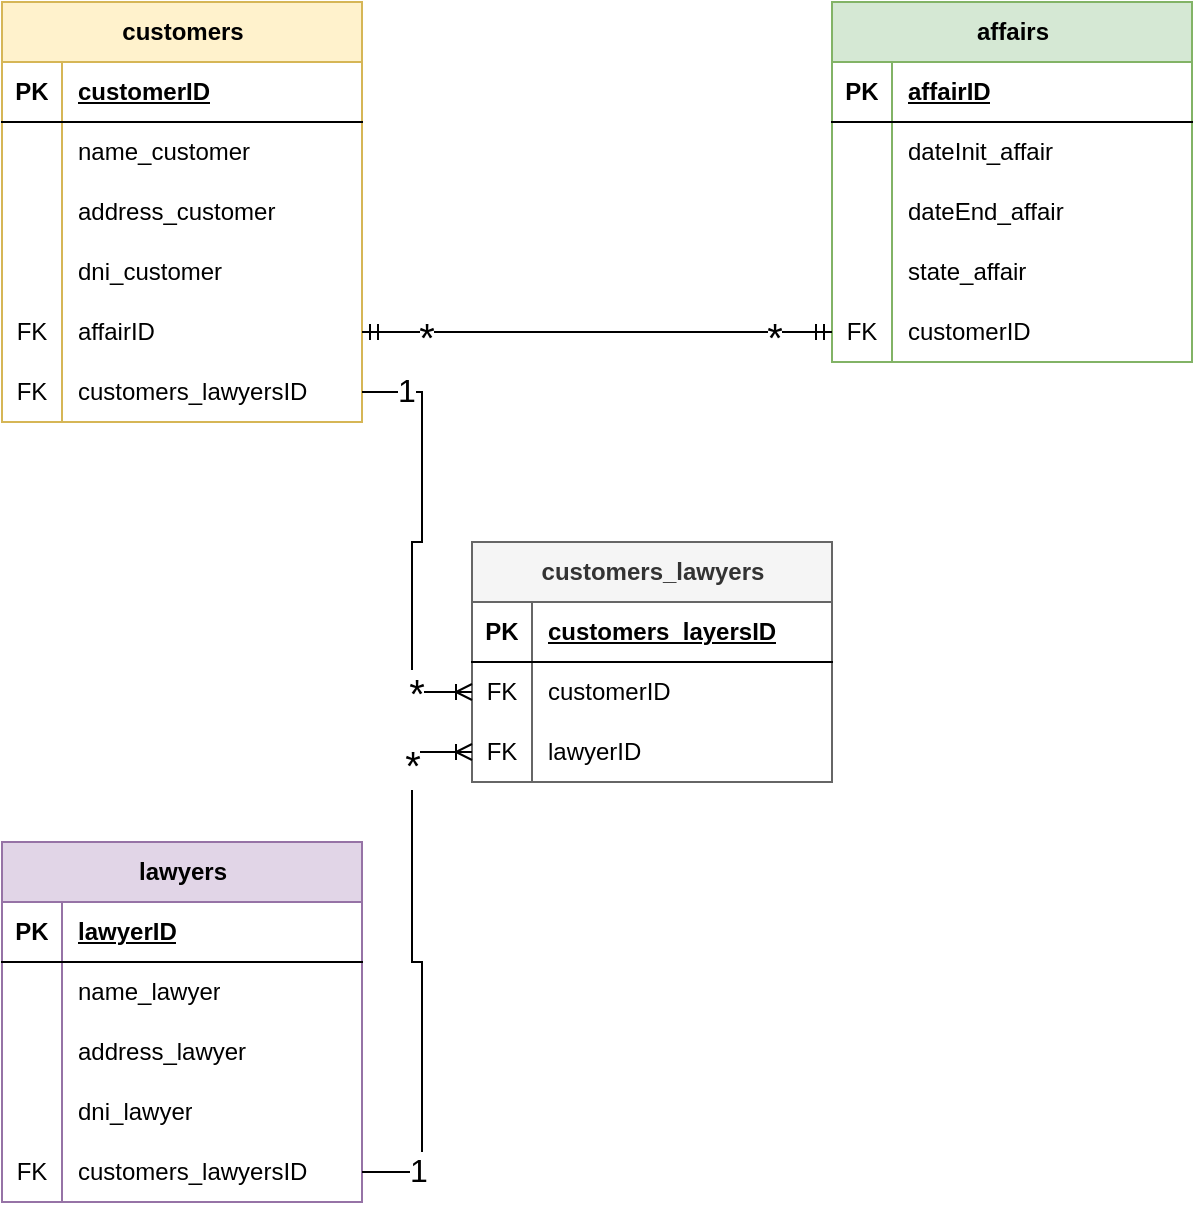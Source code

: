 <mxfile version="21.6.5" type="device" pages="2">
  <diagram id="R2lEEEUBdFMjLlhIrx00" name="ER-ejemplo1">
    <mxGraphModel dx="938" dy="648" grid="0" gridSize="10" guides="1" tooltips="1" connect="1" arrows="1" fold="1" page="1" pageScale="1" pageWidth="850" pageHeight="1100" math="0" shadow="0" extFonts="Permanent Marker^https://fonts.googleapis.com/css?family=Permanent+Marker">
      <root>
        <mxCell id="0" />
        <mxCell id="1" parent="0" />
        <mxCell id="Yq7NbivhxxKrRtDVtUIB-1" value="customers" style="shape=table;startSize=30;container=1;collapsible=1;childLayout=tableLayout;fixedRows=1;rowLines=0;fontStyle=1;align=center;resizeLast=1;html=1;fillColor=#fff2cc;strokeColor=#d6b656;" parent="1" vertex="1">
          <mxGeometry x="100" y="30" width="180" height="210" as="geometry" />
        </mxCell>
        <mxCell id="Yq7NbivhxxKrRtDVtUIB-2" value="" style="shape=tableRow;horizontal=0;startSize=0;swimlaneHead=0;swimlaneBody=0;fillColor=none;collapsible=0;dropTarget=0;points=[[0,0.5],[1,0.5]];portConstraint=eastwest;top=0;left=0;right=0;bottom=1;" parent="Yq7NbivhxxKrRtDVtUIB-1" vertex="1">
          <mxGeometry y="30" width="180" height="30" as="geometry" />
        </mxCell>
        <mxCell id="Yq7NbivhxxKrRtDVtUIB-3" value="PK" style="shape=partialRectangle;connectable=0;fillColor=none;top=0;left=0;bottom=0;right=0;fontStyle=1;overflow=hidden;whiteSpace=wrap;html=1;" parent="Yq7NbivhxxKrRtDVtUIB-2" vertex="1">
          <mxGeometry width="30" height="30" as="geometry">
            <mxRectangle width="30" height="30" as="alternateBounds" />
          </mxGeometry>
        </mxCell>
        <mxCell id="Yq7NbivhxxKrRtDVtUIB-4" value="customerID" style="shape=partialRectangle;connectable=0;fillColor=none;top=0;left=0;bottom=0;right=0;align=left;spacingLeft=6;fontStyle=5;overflow=hidden;whiteSpace=wrap;html=1;" parent="Yq7NbivhxxKrRtDVtUIB-2" vertex="1">
          <mxGeometry x="30" width="150" height="30" as="geometry">
            <mxRectangle width="150" height="30" as="alternateBounds" />
          </mxGeometry>
        </mxCell>
        <mxCell id="Yq7NbivhxxKrRtDVtUIB-5" value="" style="shape=tableRow;horizontal=0;startSize=0;swimlaneHead=0;swimlaneBody=0;fillColor=none;collapsible=0;dropTarget=0;points=[[0,0.5],[1,0.5]];portConstraint=eastwest;top=0;left=0;right=0;bottom=0;" parent="Yq7NbivhxxKrRtDVtUIB-1" vertex="1">
          <mxGeometry y="60" width="180" height="30" as="geometry" />
        </mxCell>
        <mxCell id="Yq7NbivhxxKrRtDVtUIB-6" value="" style="shape=partialRectangle;connectable=0;fillColor=none;top=0;left=0;bottom=0;right=0;editable=1;overflow=hidden;whiteSpace=wrap;html=1;" parent="Yq7NbivhxxKrRtDVtUIB-5" vertex="1">
          <mxGeometry width="30" height="30" as="geometry">
            <mxRectangle width="30" height="30" as="alternateBounds" />
          </mxGeometry>
        </mxCell>
        <mxCell id="Yq7NbivhxxKrRtDVtUIB-7" value="name_customer" style="shape=partialRectangle;connectable=0;fillColor=none;top=0;left=0;bottom=0;right=0;align=left;spacingLeft=6;overflow=hidden;whiteSpace=wrap;html=1;" parent="Yq7NbivhxxKrRtDVtUIB-5" vertex="1">
          <mxGeometry x="30" width="150" height="30" as="geometry">
            <mxRectangle width="150" height="30" as="alternateBounds" />
          </mxGeometry>
        </mxCell>
        <mxCell id="Yq7NbivhxxKrRtDVtUIB-8" value="" style="shape=tableRow;horizontal=0;startSize=0;swimlaneHead=0;swimlaneBody=0;fillColor=none;collapsible=0;dropTarget=0;points=[[0,0.5],[1,0.5]];portConstraint=eastwest;top=0;left=0;right=0;bottom=0;" parent="Yq7NbivhxxKrRtDVtUIB-1" vertex="1">
          <mxGeometry y="90" width="180" height="30" as="geometry" />
        </mxCell>
        <mxCell id="Yq7NbivhxxKrRtDVtUIB-9" value="" style="shape=partialRectangle;connectable=0;fillColor=none;top=0;left=0;bottom=0;right=0;editable=1;overflow=hidden;whiteSpace=wrap;html=1;" parent="Yq7NbivhxxKrRtDVtUIB-8" vertex="1">
          <mxGeometry width="30" height="30" as="geometry">
            <mxRectangle width="30" height="30" as="alternateBounds" />
          </mxGeometry>
        </mxCell>
        <mxCell id="Yq7NbivhxxKrRtDVtUIB-10" value="address_customer" style="shape=partialRectangle;connectable=0;fillColor=none;top=0;left=0;bottom=0;right=0;align=left;spacingLeft=6;overflow=hidden;whiteSpace=wrap;html=1;" parent="Yq7NbivhxxKrRtDVtUIB-8" vertex="1">
          <mxGeometry x="30" width="150" height="30" as="geometry">
            <mxRectangle width="150" height="30" as="alternateBounds" />
          </mxGeometry>
        </mxCell>
        <mxCell id="Yq7NbivhxxKrRtDVtUIB-11" value="" style="shape=tableRow;horizontal=0;startSize=0;swimlaneHead=0;swimlaneBody=0;fillColor=none;collapsible=0;dropTarget=0;points=[[0,0.5],[1,0.5]];portConstraint=eastwest;top=0;left=0;right=0;bottom=0;" parent="Yq7NbivhxxKrRtDVtUIB-1" vertex="1">
          <mxGeometry y="120" width="180" height="30" as="geometry" />
        </mxCell>
        <mxCell id="Yq7NbivhxxKrRtDVtUIB-12" value="" style="shape=partialRectangle;connectable=0;fillColor=none;top=0;left=0;bottom=0;right=0;editable=1;overflow=hidden;whiteSpace=wrap;html=1;" parent="Yq7NbivhxxKrRtDVtUIB-11" vertex="1">
          <mxGeometry width="30" height="30" as="geometry">
            <mxRectangle width="30" height="30" as="alternateBounds" />
          </mxGeometry>
        </mxCell>
        <mxCell id="Yq7NbivhxxKrRtDVtUIB-13" value="dni_customer" style="shape=partialRectangle;connectable=0;fillColor=none;top=0;left=0;bottom=0;right=0;align=left;spacingLeft=6;overflow=hidden;whiteSpace=wrap;html=1;" parent="Yq7NbivhxxKrRtDVtUIB-11" vertex="1">
          <mxGeometry x="30" width="150" height="30" as="geometry">
            <mxRectangle width="150" height="30" as="alternateBounds" />
          </mxGeometry>
        </mxCell>
        <mxCell id="c0C7GOIAAyonxqQH5TnB-3" value="" style="shape=tableRow;horizontal=0;startSize=0;swimlaneHead=0;swimlaneBody=0;fillColor=none;collapsible=0;dropTarget=0;points=[[0,0.5],[1,0.5]];portConstraint=eastwest;top=0;left=0;right=0;bottom=0;" vertex="1" parent="Yq7NbivhxxKrRtDVtUIB-1">
          <mxGeometry y="150" width="180" height="30" as="geometry" />
        </mxCell>
        <mxCell id="c0C7GOIAAyonxqQH5TnB-4" value="FK" style="shape=partialRectangle;connectable=0;fillColor=none;top=0;left=0;bottom=0;right=0;editable=1;overflow=hidden;whiteSpace=wrap;html=1;" vertex="1" parent="c0C7GOIAAyonxqQH5TnB-3">
          <mxGeometry width="30" height="30" as="geometry">
            <mxRectangle width="30" height="30" as="alternateBounds" />
          </mxGeometry>
        </mxCell>
        <mxCell id="c0C7GOIAAyonxqQH5TnB-5" value="affairID" style="shape=partialRectangle;connectable=0;fillColor=none;top=0;left=0;bottom=0;right=0;align=left;spacingLeft=6;overflow=hidden;whiteSpace=wrap;html=1;" vertex="1" parent="c0C7GOIAAyonxqQH5TnB-3">
          <mxGeometry x="30" width="150" height="30" as="geometry">
            <mxRectangle width="150" height="30" as="alternateBounds" />
          </mxGeometry>
        </mxCell>
        <mxCell id="c0C7GOIAAyonxqQH5TnB-22" value="" style="shape=tableRow;horizontal=0;startSize=0;swimlaneHead=0;swimlaneBody=0;fillColor=none;collapsible=0;dropTarget=0;points=[[0,0.5],[1,0.5]];portConstraint=eastwest;top=0;left=0;right=0;bottom=0;" vertex="1" parent="Yq7NbivhxxKrRtDVtUIB-1">
          <mxGeometry y="180" width="180" height="30" as="geometry" />
        </mxCell>
        <mxCell id="c0C7GOIAAyonxqQH5TnB-23" value="FK" style="shape=partialRectangle;connectable=0;fillColor=none;top=0;left=0;bottom=0;right=0;editable=1;overflow=hidden;whiteSpace=wrap;html=1;" vertex="1" parent="c0C7GOIAAyonxqQH5TnB-22">
          <mxGeometry width="30" height="30" as="geometry">
            <mxRectangle width="30" height="30" as="alternateBounds" />
          </mxGeometry>
        </mxCell>
        <mxCell id="c0C7GOIAAyonxqQH5TnB-24" value="customers_lawyersID" style="shape=partialRectangle;connectable=0;fillColor=none;top=0;left=0;bottom=0;right=0;align=left;spacingLeft=6;overflow=hidden;whiteSpace=wrap;html=1;" vertex="1" parent="c0C7GOIAAyonxqQH5TnB-22">
          <mxGeometry x="30" width="150" height="30" as="geometry">
            <mxRectangle width="150" height="30" as="alternateBounds" />
          </mxGeometry>
        </mxCell>
        <mxCell id="Yq7NbivhxxKrRtDVtUIB-14" value="affairs" style="shape=table;startSize=30;container=1;collapsible=1;childLayout=tableLayout;fixedRows=1;rowLines=0;fontStyle=1;align=center;resizeLast=1;html=1;fillColor=#d5e8d4;strokeColor=#82b366;" parent="1" vertex="1">
          <mxGeometry x="515" y="30" width="180" height="180" as="geometry" />
        </mxCell>
        <mxCell id="Yq7NbivhxxKrRtDVtUIB-15" value="" style="shape=tableRow;horizontal=0;startSize=0;swimlaneHead=0;swimlaneBody=0;fillColor=none;collapsible=0;dropTarget=0;points=[[0,0.5],[1,0.5]];portConstraint=eastwest;top=0;left=0;right=0;bottom=1;" parent="Yq7NbivhxxKrRtDVtUIB-14" vertex="1">
          <mxGeometry y="30" width="180" height="30" as="geometry" />
        </mxCell>
        <mxCell id="Yq7NbivhxxKrRtDVtUIB-16" value="PK" style="shape=partialRectangle;connectable=0;fillColor=none;top=0;left=0;bottom=0;right=0;fontStyle=1;overflow=hidden;whiteSpace=wrap;html=1;" parent="Yq7NbivhxxKrRtDVtUIB-15" vertex="1">
          <mxGeometry width="30" height="30" as="geometry">
            <mxRectangle width="30" height="30" as="alternateBounds" />
          </mxGeometry>
        </mxCell>
        <mxCell id="Yq7NbivhxxKrRtDVtUIB-17" value="affairID" style="shape=partialRectangle;connectable=0;fillColor=none;top=0;left=0;bottom=0;right=0;align=left;spacingLeft=6;fontStyle=5;overflow=hidden;whiteSpace=wrap;html=1;" parent="Yq7NbivhxxKrRtDVtUIB-15" vertex="1">
          <mxGeometry x="30" width="150" height="30" as="geometry">
            <mxRectangle width="150" height="30" as="alternateBounds" />
          </mxGeometry>
        </mxCell>
        <mxCell id="Yq7NbivhxxKrRtDVtUIB-18" value="" style="shape=tableRow;horizontal=0;startSize=0;swimlaneHead=0;swimlaneBody=0;fillColor=none;collapsible=0;dropTarget=0;points=[[0,0.5],[1,0.5]];portConstraint=eastwest;top=0;left=0;right=0;bottom=0;" parent="Yq7NbivhxxKrRtDVtUIB-14" vertex="1">
          <mxGeometry y="60" width="180" height="30" as="geometry" />
        </mxCell>
        <mxCell id="Yq7NbivhxxKrRtDVtUIB-19" value="" style="shape=partialRectangle;connectable=0;fillColor=none;top=0;left=0;bottom=0;right=0;editable=1;overflow=hidden;whiteSpace=wrap;html=1;" parent="Yq7NbivhxxKrRtDVtUIB-18" vertex="1">
          <mxGeometry width="30" height="30" as="geometry">
            <mxRectangle width="30" height="30" as="alternateBounds" />
          </mxGeometry>
        </mxCell>
        <mxCell id="Yq7NbivhxxKrRtDVtUIB-20" value="dateInit_affair" style="shape=partialRectangle;connectable=0;fillColor=none;top=0;left=0;bottom=0;right=0;align=left;spacingLeft=6;overflow=hidden;whiteSpace=wrap;html=1;" parent="Yq7NbivhxxKrRtDVtUIB-18" vertex="1">
          <mxGeometry x="30" width="150" height="30" as="geometry">
            <mxRectangle width="150" height="30" as="alternateBounds" />
          </mxGeometry>
        </mxCell>
        <mxCell id="Yq7NbivhxxKrRtDVtUIB-21" value="" style="shape=tableRow;horizontal=0;startSize=0;swimlaneHead=0;swimlaneBody=0;fillColor=none;collapsible=0;dropTarget=0;points=[[0,0.5],[1,0.5]];portConstraint=eastwest;top=0;left=0;right=0;bottom=0;" parent="Yq7NbivhxxKrRtDVtUIB-14" vertex="1">
          <mxGeometry y="90" width="180" height="30" as="geometry" />
        </mxCell>
        <mxCell id="Yq7NbivhxxKrRtDVtUIB-22" value="" style="shape=partialRectangle;connectable=0;fillColor=none;top=0;left=0;bottom=0;right=0;editable=1;overflow=hidden;whiteSpace=wrap;html=1;" parent="Yq7NbivhxxKrRtDVtUIB-21" vertex="1">
          <mxGeometry width="30" height="30" as="geometry">
            <mxRectangle width="30" height="30" as="alternateBounds" />
          </mxGeometry>
        </mxCell>
        <mxCell id="Yq7NbivhxxKrRtDVtUIB-23" value="dateEnd_affair" style="shape=partialRectangle;connectable=0;fillColor=none;top=0;left=0;bottom=0;right=0;align=left;spacingLeft=6;overflow=hidden;whiteSpace=wrap;html=1;" parent="Yq7NbivhxxKrRtDVtUIB-21" vertex="1">
          <mxGeometry x="30" width="150" height="30" as="geometry">
            <mxRectangle width="150" height="30" as="alternateBounds" />
          </mxGeometry>
        </mxCell>
        <mxCell id="Yq7NbivhxxKrRtDVtUIB-24" value="" style="shape=tableRow;horizontal=0;startSize=0;swimlaneHead=0;swimlaneBody=0;fillColor=none;collapsible=0;dropTarget=0;points=[[0,0.5],[1,0.5]];portConstraint=eastwest;top=0;left=0;right=0;bottom=0;" parent="Yq7NbivhxxKrRtDVtUIB-14" vertex="1">
          <mxGeometry y="120" width="180" height="30" as="geometry" />
        </mxCell>
        <mxCell id="Yq7NbivhxxKrRtDVtUIB-25" value="" style="shape=partialRectangle;connectable=0;fillColor=none;top=0;left=0;bottom=0;right=0;editable=1;overflow=hidden;whiteSpace=wrap;html=1;" parent="Yq7NbivhxxKrRtDVtUIB-24" vertex="1">
          <mxGeometry width="30" height="30" as="geometry">
            <mxRectangle width="30" height="30" as="alternateBounds" />
          </mxGeometry>
        </mxCell>
        <mxCell id="Yq7NbivhxxKrRtDVtUIB-26" value="state_affair" style="shape=partialRectangle;connectable=0;fillColor=none;top=0;left=0;bottom=0;right=0;align=left;spacingLeft=6;overflow=hidden;whiteSpace=wrap;html=1;" parent="Yq7NbivhxxKrRtDVtUIB-24" vertex="1">
          <mxGeometry x="30" width="150" height="30" as="geometry">
            <mxRectangle width="150" height="30" as="alternateBounds" />
          </mxGeometry>
        </mxCell>
        <mxCell id="Yq7NbivhxxKrRtDVtUIB-27" value="" style="shape=tableRow;horizontal=0;startSize=0;swimlaneHead=0;swimlaneBody=0;fillColor=none;collapsible=0;dropTarget=0;points=[[0,0.5],[1,0.5]];portConstraint=eastwest;top=0;left=0;right=0;bottom=0;" parent="Yq7NbivhxxKrRtDVtUIB-14" vertex="1">
          <mxGeometry y="150" width="180" height="30" as="geometry" />
        </mxCell>
        <mxCell id="Yq7NbivhxxKrRtDVtUIB-28" value="FK" style="shape=partialRectangle;connectable=0;fillColor=none;top=0;left=0;bottom=0;right=0;editable=1;overflow=hidden;whiteSpace=wrap;html=1;" parent="Yq7NbivhxxKrRtDVtUIB-27" vertex="1">
          <mxGeometry width="30" height="30" as="geometry">
            <mxRectangle width="30" height="30" as="alternateBounds" />
          </mxGeometry>
        </mxCell>
        <mxCell id="Yq7NbivhxxKrRtDVtUIB-29" value="customerID" style="shape=partialRectangle;connectable=0;fillColor=none;top=0;left=0;bottom=0;right=0;align=left;spacingLeft=6;overflow=hidden;whiteSpace=wrap;html=1;" parent="Yq7NbivhxxKrRtDVtUIB-27" vertex="1">
          <mxGeometry x="30" width="150" height="30" as="geometry">
            <mxRectangle width="150" height="30" as="alternateBounds" />
          </mxGeometry>
        </mxCell>
        <mxCell id="Yq7NbivhxxKrRtDVtUIB-31" value="lawyers" style="shape=table;startSize=30;container=1;collapsible=1;childLayout=tableLayout;fixedRows=1;rowLines=0;fontStyle=1;align=center;resizeLast=1;html=1;fillColor=#e1d5e7;strokeColor=#9673a6;" parent="1" vertex="1">
          <mxGeometry x="100" y="450" width="180" height="180" as="geometry" />
        </mxCell>
        <mxCell id="Yq7NbivhxxKrRtDVtUIB-32" value="" style="shape=tableRow;horizontal=0;startSize=0;swimlaneHead=0;swimlaneBody=0;fillColor=none;collapsible=0;dropTarget=0;points=[[0,0.5],[1,0.5]];portConstraint=eastwest;top=0;left=0;right=0;bottom=1;" parent="Yq7NbivhxxKrRtDVtUIB-31" vertex="1">
          <mxGeometry y="30" width="180" height="30" as="geometry" />
        </mxCell>
        <mxCell id="Yq7NbivhxxKrRtDVtUIB-33" value="PK" style="shape=partialRectangle;connectable=0;fillColor=none;top=0;left=0;bottom=0;right=0;fontStyle=1;overflow=hidden;whiteSpace=wrap;html=1;" parent="Yq7NbivhxxKrRtDVtUIB-32" vertex="1">
          <mxGeometry width="30" height="30" as="geometry">
            <mxRectangle width="30" height="30" as="alternateBounds" />
          </mxGeometry>
        </mxCell>
        <mxCell id="Yq7NbivhxxKrRtDVtUIB-34" value="lawyerID" style="shape=partialRectangle;connectable=0;fillColor=none;top=0;left=0;bottom=0;right=0;align=left;spacingLeft=6;fontStyle=5;overflow=hidden;whiteSpace=wrap;html=1;" parent="Yq7NbivhxxKrRtDVtUIB-32" vertex="1">
          <mxGeometry x="30" width="150" height="30" as="geometry">
            <mxRectangle width="150" height="30" as="alternateBounds" />
          </mxGeometry>
        </mxCell>
        <mxCell id="Yq7NbivhxxKrRtDVtUIB-35" value="" style="shape=tableRow;horizontal=0;startSize=0;swimlaneHead=0;swimlaneBody=0;fillColor=none;collapsible=0;dropTarget=0;points=[[0,0.5],[1,0.5]];portConstraint=eastwest;top=0;left=0;right=0;bottom=0;" parent="Yq7NbivhxxKrRtDVtUIB-31" vertex="1">
          <mxGeometry y="60" width="180" height="30" as="geometry" />
        </mxCell>
        <mxCell id="Yq7NbivhxxKrRtDVtUIB-36" value="" style="shape=partialRectangle;connectable=0;fillColor=none;top=0;left=0;bottom=0;right=0;editable=1;overflow=hidden;whiteSpace=wrap;html=1;" parent="Yq7NbivhxxKrRtDVtUIB-35" vertex="1">
          <mxGeometry width="30" height="30" as="geometry">
            <mxRectangle width="30" height="30" as="alternateBounds" />
          </mxGeometry>
        </mxCell>
        <mxCell id="Yq7NbivhxxKrRtDVtUIB-37" value="name_lawyer" style="shape=partialRectangle;connectable=0;fillColor=none;top=0;left=0;bottom=0;right=0;align=left;spacingLeft=6;overflow=hidden;whiteSpace=wrap;html=1;" parent="Yq7NbivhxxKrRtDVtUIB-35" vertex="1">
          <mxGeometry x="30" width="150" height="30" as="geometry">
            <mxRectangle width="150" height="30" as="alternateBounds" />
          </mxGeometry>
        </mxCell>
        <mxCell id="Yq7NbivhxxKrRtDVtUIB-38" value="" style="shape=tableRow;horizontal=0;startSize=0;swimlaneHead=0;swimlaneBody=0;fillColor=none;collapsible=0;dropTarget=0;points=[[0,0.5],[1,0.5]];portConstraint=eastwest;top=0;left=0;right=0;bottom=0;" parent="Yq7NbivhxxKrRtDVtUIB-31" vertex="1">
          <mxGeometry y="90" width="180" height="30" as="geometry" />
        </mxCell>
        <mxCell id="Yq7NbivhxxKrRtDVtUIB-39" value="" style="shape=partialRectangle;connectable=0;fillColor=none;top=0;left=0;bottom=0;right=0;editable=1;overflow=hidden;whiteSpace=wrap;html=1;" parent="Yq7NbivhxxKrRtDVtUIB-38" vertex="1">
          <mxGeometry width="30" height="30" as="geometry">
            <mxRectangle width="30" height="30" as="alternateBounds" />
          </mxGeometry>
        </mxCell>
        <mxCell id="Yq7NbivhxxKrRtDVtUIB-40" value="address_lawyer" style="shape=partialRectangle;connectable=0;fillColor=none;top=0;left=0;bottom=0;right=0;align=left;spacingLeft=6;overflow=hidden;whiteSpace=wrap;html=1;" parent="Yq7NbivhxxKrRtDVtUIB-38" vertex="1">
          <mxGeometry x="30" width="150" height="30" as="geometry">
            <mxRectangle width="150" height="30" as="alternateBounds" />
          </mxGeometry>
        </mxCell>
        <mxCell id="Yq7NbivhxxKrRtDVtUIB-41" value="" style="shape=tableRow;horizontal=0;startSize=0;swimlaneHead=0;swimlaneBody=0;fillColor=none;collapsible=0;dropTarget=0;points=[[0,0.5],[1,0.5]];portConstraint=eastwest;top=0;left=0;right=0;bottom=0;" parent="Yq7NbivhxxKrRtDVtUIB-31" vertex="1">
          <mxGeometry y="120" width="180" height="30" as="geometry" />
        </mxCell>
        <mxCell id="Yq7NbivhxxKrRtDVtUIB-42" value="" style="shape=partialRectangle;connectable=0;fillColor=none;top=0;left=0;bottom=0;right=0;editable=1;overflow=hidden;whiteSpace=wrap;html=1;" parent="Yq7NbivhxxKrRtDVtUIB-41" vertex="1">
          <mxGeometry width="30" height="30" as="geometry">
            <mxRectangle width="30" height="30" as="alternateBounds" />
          </mxGeometry>
        </mxCell>
        <mxCell id="Yq7NbivhxxKrRtDVtUIB-43" value="dni_lawyer" style="shape=partialRectangle;connectable=0;fillColor=none;top=0;left=0;bottom=0;right=0;align=left;spacingLeft=6;overflow=hidden;whiteSpace=wrap;html=1;" parent="Yq7NbivhxxKrRtDVtUIB-41" vertex="1">
          <mxGeometry x="30" width="150" height="30" as="geometry">
            <mxRectangle width="150" height="30" as="alternateBounds" />
          </mxGeometry>
        </mxCell>
        <mxCell id="Yq7NbivhxxKrRtDVtUIB-44" value="" style="shape=tableRow;horizontal=0;startSize=0;swimlaneHead=0;swimlaneBody=0;fillColor=none;collapsible=0;dropTarget=0;points=[[0,0.5],[1,0.5]];portConstraint=eastwest;top=0;left=0;right=0;bottom=0;" parent="Yq7NbivhxxKrRtDVtUIB-31" vertex="1">
          <mxGeometry y="150" width="180" height="30" as="geometry" />
        </mxCell>
        <mxCell id="Yq7NbivhxxKrRtDVtUIB-45" value="FK" style="shape=partialRectangle;connectable=0;fillColor=none;top=0;left=0;bottom=0;right=0;editable=1;overflow=hidden;whiteSpace=wrap;html=1;" parent="Yq7NbivhxxKrRtDVtUIB-44" vertex="1">
          <mxGeometry width="30" height="30" as="geometry">
            <mxRectangle width="30" height="30" as="alternateBounds" />
          </mxGeometry>
        </mxCell>
        <mxCell id="Yq7NbivhxxKrRtDVtUIB-46" value="customers_lawyersID" style="shape=partialRectangle;connectable=0;fillColor=none;top=0;left=0;bottom=0;right=0;align=left;spacingLeft=6;overflow=hidden;whiteSpace=wrap;html=1;" parent="Yq7NbivhxxKrRtDVtUIB-44" vertex="1">
          <mxGeometry x="30" width="150" height="30" as="geometry">
            <mxRectangle width="150" height="30" as="alternateBounds" />
          </mxGeometry>
        </mxCell>
        <mxCell id="c0C7GOIAAyonxqQH5TnB-2" value="" style="edgeStyle=entityRelationEdgeStyle;fontSize=12;html=1;endArrow=ERmandOne;startArrow=ERmandOne;rounded=0;" edge="1" parent="1" source="c0C7GOIAAyonxqQH5TnB-3" target="Yq7NbivhxxKrRtDVtUIB-27">
          <mxGeometry width="100" height="100" relative="1" as="geometry">
            <mxPoint x="420" y="380" as="sourcePoint" />
            <mxPoint x="520" y="280" as="targetPoint" />
          </mxGeometry>
        </mxCell>
        <mxCell id="c0C7GOIAAyonxqQH5TnB-25" value="*" style="edgeLabel;html=1;align=center;verticalAlign=middle;resizable=0;points=[];fontSize=20;" vertex="1" connectable="0" parent="c0C7GOIAAyonxqQH5TnB-2">
          <mxGeometry x="-0.734" y="-2" relative="1" as="geometry">
            <mxPoint as="offset" />
          </mxGeometry>
        </mxCell>
        <mxCell id="c0C7GOIAAyonxqQH5TnB-26" value="*" style="edgeLabel;html=1;align=center;verticalAlign=middle;resizable=0;points=[];fontSize=20;" vertex="1" connectable="0" parent="c0C7GOIAAyonxqQH5TnB-2">
          <mxGeometry x="0.752" y="-2" relative="1" as="geometry">
            <mxPoint as="offset" />
          </mxGeometry>
        </mxCell>
        <mxCell id="c0C7GOIAAyonxqQH5TnB-9" value="customers_lawyers" style="shape=table;startSize=30;container=1;collapsible=1;childLayout=tableLayout;fixedRows=1;rowLines=0;fontStyle=1;align=center;resizeLast=1;html=1;fillColor=#f5f5f5;fontColor=#333333;strokeColor=#666666;" vertex="1" parent="1">
          <mxGeometry x="335" y="300" width="180" height="120" as="geometry" />
        </mxCell>
        <mxCell id="c0C7GOIAAyonxqQH5TnB-10" value="" style="shape=tableRow;horizontal=0;startSize=0;swimlaneHead=0;swimlaneBody=0;fillColor=none;collapsible=0;dropTarget=0;points=[[0,0.5],[1,0.5]];portConstraint=eastwest;top=0;left=0;right=0;bottom=1;" vertex="1" parent="c0C7GOIAAyonxqQH5TnB-9">
          <mxGeometry y="30" width="180" height="30" as="geometry" />
        </mxCell>
        <mxCell id="c0C7GOIAAyonxqQH5TnB-11" value="PK" style="shape=partialRectangle;connectable=0;fillColor=none;top=0;left=0;bottom=0;right=0;fontStyle=1;overflow=hidden;whiteSpace=wrap;html=1;" vertex="1" parent="c0C7GOIAAyonxqQH5TnB-10">
          <mxGeometry width="30" height="30" as="geometry">
            <mxRectangle width="30" height="30" as="alternateBounds" />
          </mxGeometry>
        </mxCell>
        <mxCell id="c0C7GOIAAyonxqQH5TnB-12" value="customers_layersID" style="shape=partialRectangle;connectable=0;fillColor=none;top=0;left=0;bottom=0;right=0;align=left;spacingLeft=6;fontStyle=5;overflow=hidden;whiteSpace=wrap;html=1;" vertex="1" parent="c0C7GOIAAyonxqQH5TnB-10">
          <mxGeometry x="30" width="150" height="30" as="geometry">
            <mxRectangle width="150" height="30" as="alternateBounds" />
          </mxGeometry>
        </mxCell>
        <mxCell id="c0C7GOIAAyonxqQH5TnB-13" value="" style="shape=tableRow;horizontal=0;startSize=0;swimlaneHead=0;swimlaneBody=0;fillColor=none;collapsible=0;dropTarget=0;points=[[0,0.5],[1,0.5]];portConstraint=eastwest;top=0;left=0;right=0;bottom=0;" vertex="1" parent="c0C7GOIAAyonxqQH5TnB-9">
          <mxGeometry y="60" width="180" height="30" as="geometry" />
        </mxCell>
        <mxCell id="c0C7GOIAAyonxqQH5TnB-14" value="FK" style="shape=partialRectangle;connectable=0;fillColor=none;top=0;left=0;bottom=0;right=0;editable=1;overflow=hidden;whiteSpace=wrap;html=1;" vertex="1" parent="c0C7GOIAAyonxqQH5TnB-13">
          <mxGeometry width="30" height="30" as="geometry">
            <mxRectangle width="30" height="30" as="alternateBounds" />
          </mxGeometry>
        </mxCell>
        <mxCell id="c0C7GOIAAyonxqQH5TnB-15" value="customerID" style="shape=partialRectangle;connectable=0;fillColor=none;top=0;left=0;bottom=0;right=0;align=left;spacingLeft=6;overflow=hidden;whiteSpace=wrap;html=1;" vertex="1" parent="c0C7GOIAAyonxqQH5TnB-13">
          <mxGeometry x="30" width="150" height="30" as="geometry">
            <mxRectangle width="150" height="30" as="alternateBounds" />
          </mxGeometry>
        </mxCell>
        <mxCell id="c0C7GOIAAyonxqQH5TnB-16" value="" style="shape=tableRow;horizontal=0;startSize=0;swimlaneHead=0;swimlaneBody=0;fillColor=none;collapsible=0;dropTarget=0;points=[[0,0.5],[1,0.5]];portConstraint=eastwest;top=0;left=0;right=0;bottom=0;" vertex="1" parent="c0C7GOIAAyonxqQH5TnB-9">
          <mxGeometry y="90" width="180" height="30" as="geometry" />
        </mxCell>
        <mxCell id="c0C7GOIAAyonxqQH5TnB-17" value="FK" style="shape=partialRectangle;connectable=0;fillColor=none;top=0;left=0;bottom=0;right=0;editable=1;overflow=hidden;whiteSpace=wrap;html=1;" vertex="1" parent="c0C7GOIAAyonxqQH5TnB-16">
          <mxGeometry width="30" height="30" as="geometry">
            <mxRectangle width="30" height="30" as="alternateBounds" />
          </mxGeometry>
        </mxCell>
        <mxCell id="c0C7GOIAAyonxqQH5TnB-18" value="lawyerID" style="shape=partialRectangle;connectable=0;fillColor=none;top=0;left=0;bottom=0;right=0;align=left;spacingLeft=6;overflow=hidden;whiteSpace=wrap;html=1;" vertex="1" parent="c0C7GOIAAyonxqQH5TnB-16">
          <mxGeometry x="30" width="150" height="30" as="geometry">
            <mxRectangle width="150" height="30" as="alternateBounds" />
          </mxGeometry>
        </mxCell>
        <mxCell id="c0C7GOIAAyonxqQH5TnB-27" value="" style="edgeStyle=entityRelationEdgeStyle;fontSize=12;html=1;endArrow=ERoneToMany;rounded=0;" edge="1" parent="1" source="c0C7GOIAAyonxqQH5TnB-22" target="c0C7GOIAAyonxqQH5TnB-13">
          <mxGeometry width="100" height="100" relative="1" as="geometry">
            <mxPoint x="430" y="380" as="sourcePoint" />
            <mxPoint x="530" y="280" as="targetPoint" />
          </mxGeometry>
        </mxCell>
        <mxCell id="c0C7GOIAAyonxqQH5TnB-28" value="1" style="edgeLabel;html=1;align=center;verticalAlign=middle;resizable=0;points=[];fontSize=16;" vertex="1" connectable="0" parent="c0C7GOIAAyonxqQH5TnB-27">
          <mxGeometry x="-0.8" y="1" relative="1" as="geometry">
            <mxPoint as="offset" />
          </mxGeometry>
        </mxCell>
        <mxCell id="c0C7GOIAAyonxqQH5TnB-29" value="*" style="edgeLabel;html=1;align=center;verticalAlign=middle;resizable=0;points=[];fontSize=20;" vertex="1" connectable="0" parent="c0C7GOIAAyonxqQH5TnB-27">
          <mxGeometry x="0.74" relative="1" as="geometry">
            <mxPoint as="offset" />
          </mxGeometry>
        </mxCell>
        <mxCell id="c0C7GOIAAyonxqQH5TnB-30" value="" style="edgeStyle=entityRelationEdgeStyle;fontSize=12;html=1;endArrow=ERoneToMany;rounded=0;" edge="1" parent="1" source="Yq7NbivhxxKrRtDVtUIB-44" target="c0C7GOIAAyonxqQH5TnB-16">
          <mxGeometry width="100" height="100" relative="1" as="geometry">
            <mxPoint x="290" y="235" as="sourcePoint" />
            <mxPoint x="345" y="370" as="targetPoint" />
          </mxGeometry>
        </mxCell>
        <mxCell id="c0C7GOIAAyonxqQH5TnB-31" value="1" style="edgeLabel;html=1;align=center;verticalAlign=middle;resizable=0;points=[];fontSize=16;" vertex="1" connectable="0" parent="c0C7GOIAAyonxqQH5TnB-30">
          <mxGeometry x="-0.8" y="1" relative="1" as="geometry">
            <mxPoint as="offset" />
          </mxGeometry>
        </mxCell>
        <mxCell id="c0C7GOIAAyonxqQH5TnB-32" value="*" style="edgeLabel;html=1;align=center;verticalAlign=middle;resizable=0;points=[];fontSize=20;" vertex="1" connectable="0" parent="c0C7GOIAAyonxqQH5TnB-30">
          <mxGeometry x="0.74" relative="1" as="geometry">
            <mxPoint as="offset" />
          </mxGeometry>
        </mxCell>
      </root>
    </mxGraphModel>
  </diagram>
  <diagram name="R-Ejemplo1" id="jz3DXwTgU3xR8orrsPyx">
    <mxGraphModel dx="938" dy="648" grid="0" gridSize="10" guides="1" tooltips="1" connect="1" arrows="1" fold="1" page="1" pageScale="1" pageWidth="850" pageHeight="1100" math="0" shadow="0" extFonts="Permanent Marker^https://fonts.googleapis.com/css?family=Permanent+Marker">
      <root>
        <mxCell id="XsEpplBKTvtTK1Eto56--0" />
        <mxCell id="XsEpplBKTvtTK1Eto56--1" parent="XsEpplBKTvtTK1Eto56--0" />
        <mxCell id="XsEpplBKTvtTK1Eto56--2" value="customers" style="shape=table;startSize=30;container=1;collapsible=1;childLayout=tableLayout;fixedRows=1;rowLines=0;fontStyle=1;align=center;resizeLast=1;html=1;fillColor=#fff2cc;strokeColor=#d6b656;" vertex="1" parent="XsEpplBKTvtTK1Eto56--1">
          <mxGeometry x="100" y="30" width="180" height="210" as="geometry" />
        </mxCell>
        <mxCell id="XsEpplBKTvtTK1Eto56--3" value="" style="shape=tableRow;horizontal=0;startSize=0;swimlaneHead=0;swimlaneBody=0;fillColor=none;collapsible=0;dropTarget=0;points=[[0,0.5],[1,0.5]];portConstraint=eastwest;top=0;left=0;right=0;bottom=1;" vertex="1" parent="XsEpplBKTvtTK1Eto56--2">
          <mxGeometry y="30" width="180" height="30" as="geometry" />
        </mxCell>
        <mxCell id="XsEpplBKTvtTK1Eto56--4" value="PK" style="shape=partialRectangle;connectable=0;fillColor=none;top=0;left=0;bottom=0;right=0;fontStyle=1;overflow=hidden;whiteSpace=wrap;html=1;" vertex="1" parent="XsEpplBKTvtTK1Eto56--3">
          <mxGeometry width="30" height="30" as="geometry">
            <mxRectangle width="30" height="30" as="alternateBounds" />
          </mxGeometry>
        </mxCell>
        <mxCell id="XsEpplBKTvtTK1Eto56--5" value="customerID" style="shape=partialRectangle;connectable=0;fillColor=none;top=0;left=0;bottom=0;right=0;align=left;spacingLeft=6;fontStyle=5;overflow=hidden;whiteSpace=wrap;html=1;" vertex="1" parent="XsEpplBKTvtTK1Eto56--3">
          <mxGeometry x="30" width="150" height="30" as="geometry">
            <mxRectangle width="150" height="30" as="alternateBounds" />
          </mxGeometry>
        </mxCell>
        <mxCell id="XsEpplBKTvtTK1Eto56--6" value="" style="shape=tableRow;horizontal=0;startSize=0;swimlaneHead=0;swimlaneBody=0;fillColor=none;collapsible=0;dropTarget=0;points=[[0,0.5],[1,0.5]];portConstraint=eastwest;top=0;left=0;right=0;bottom=0;" vertex="1" parent="XsEpplBKTvtTK1Eto56--2">
          <mxGeometry y="60" width="180" height="30" as="geometry" />
        </mxCell>
        <mxCell id="XsEpplBKTvtTK1Eto56--7" value="" style="shape=partialRectangle;connectable=0;fillColor=none;top=0;left=0;bottom=0;right=0;editable=1;overflow=hidden;whiteSpace=wrap;html=1;" vertex="1" parent="XsEpplBKTvtTK1Eto56--6">
          <mxGeometry width="30" height="30" as="geometry">
            <mxRectangle width="30" height="30" as="alternateBounds" />
          </mxGeometry>
        </mxCell>
        <mxCell id="XsEpplBKTvtTK1Eto56--8" value="name_customer" style="shape=partialRectangle;connectable=0;fillColor=none;top=0;left=0;bottom=0;right=0;align=left;spacingLeft=6;overflow=hidden;whiteSpace=wrap;html=1;" vertex="1" parent="XsEpplBKTvtTK1Eto56--6">
          <mxGeometry x="30" width="150" height="30" as="geometry">
            <mxRectangle width="150" height="30" as="alternateBounds" />
          </mxGeometry>
        </mxCell>
        <mxCell id="XsEpplBKTvtTK1Eto56--9" value="" style="shape=tableRow;horizontal=0;startSize=0;swimlaneHead=0;swimlaneBody=0;fillColor=none;collapsible=0;dropTarget=0;points=[[0,0.5],[1,0.5]];portConstraint=eastwest;top=0;left=0;right=0;bottom=0;" vertex="1" parent="XsEpplBKTvtTK1Eto56--2">
          <mxGeometry y="90" width="180" height="30" as="geometry" />
        </mxCell>
        <mxCell id="XsEpplBKTvtTK1Eto56--10" value="" style="shape=partialRectangle;connectable=0;fillColor=none;top=0;left=0;bottom=0;right=0;editable=1;overflow=hidden;whiteSpace=wrap;html=1;" vertex="1" parent="XsEpplBKTvtTK1Eto56--9">
          <mxGeometry width="30" height="30" as="geometry">
            <mxRectangle width="30" height="30" as="alternateBounds" />
          </mxGeometry>
        </mxCell>
        <mxCell id="XsEpplBKTvtTK1Eto56--11" value="address_customer" style="shape=partialRectangle;connectable=0;fillColor=none;top=0;left=0;bottom=0;right=0;align=left;spacingLeft=6;overflow=hidden;whiteSpace=wrap;html=1;" vertex="1" parent="XsEpplBKTvtTK1Eto56--9">
          <mxGeometry x="30" width="150" height="30" as="geometry">
            <mxRectangle width="150" height="30" as="alternateBounds" />
          </mxGeometry>
        </mxCell>
        <mxCell id="XsEpplBKTvtTK1Eto56--12" value="" style="shape=tableRow;horizontal=0;startSize=0;swimlaneHead=0;swimlaneBody=0;fillColor=none;collapsible=0;dropTarget=0;points=[[0,0.5],[1,0.5]];portConstraint=eastwest;top=0;left=0;right=0;bottom=0;" vertex="1" parent="XsEpplBKTvtTK1Eto56--2">
          <mxGeometry y="120" width="180" height="30" as="geometry" />
        </mxCell>
        <mxCell id="XsEpplBKTvtTK1Eto56--13" value="" style="shape=partialRectangle;connectable=0;fillColor=none;top=0;left=0;bottom=0;right=0;editable=1;overflow=hidden;whiteSpace=wrap;html=1;" vertex="1" parent="XsEpplBKTvtTK1Eto56--12">
          <mxGeometry width="30" height="30" as="geometry">
            <mxRectangle width="30" height="30" as="alternateBounds" />
          </mxGeometry>
        </mxCell>
        <mxCell id="XsEpplBKTvtTK1Eto56--14" value="dni_customer" style="shape=partialRectangle;connectable=0;fillColor=none;top=0;left=0;bottom=0;right=0;align=left;spacingLeft=6;overflow=hidden;whiteSpace=wrap;html=1;" vertex="1" parent="XsEpplBKTvtTK1Eto56--12">
          <mxGeometry x="30" width="150" height="30" as="geometry">
            <mxRectangle width="150" height="30" as="alternateBounds" />
          </mxGeometry>
        </mxCell>
        <mxCell id="XsEpplBKTvtTK1Eto56--15" value="" style="shape=tableRow;horizontal=0;startSize=0;swimlaneHead=0;swimlaneBody=0;fillColor=none;collapsible=0;dropTarget=0;points=[[0,0.5],[1,0.5]];portConstraint=eastwest;top=0;left=0;right=0;bottom=0;" vertex="1" parent="XsEpplBKTvtTK1Eto56--2">
          <mxGeometry y="150" width="180" height="30" as="geometry" />
        </mxCell>
        <mxCell id="XsEpplBKTvtTK1Eto56--16" value="FK" style="shape=partialRectangle;connectable=0;fillColor=none;top=0;left=0;bottom=0;right=0;editable=1;overflow=hidden;whiteSpace=wrap;html=1;" vertex="1" parent="XsEpplBKTvtTK1Eto56--15">
          <mxGeometry width="30" height="30" as="geometry">
            <mxRectangle width="30" height="30" as="alternateBounds" />
          </mxGeometry>
        </mxCell>
        <mxCell id="XsEpplBKTvtTK1Eto56--17" value="affairID" style="shape=partialRectangle;connectable=0;fillColor=none;top=0;left=0;bottom=0;right=0;align=left;spacingLeft=6;overflow=hidden;whiteSpace=wrap;html=1;" vertex="1" parent="XsEpplBKTvtTK1Eto56--15">
          <mxGeometry x="30" width="150" height="30" as="geometry">
            <mxRectangle width="150" height="30" as="alternateBounds" />
          </mxGeometry>
        </mxCell>
        <mxCell id="XsEpplBKTvtTK1Eto56--18" value="" style="shape=tableRow;horizontal=0;startSize=0;swimlaneHead=0;swimlaneBody=0;fillColor=none;collapsible=0;dropTarget=0;points=[[0,0.5],[1,0.5]];portConstraint=eastwest;top=0;left=0;right=0;bottom=0;" vertex="1" parent="XsEpplBKTvtTK1Eto56--2">
          <mxGeometry y="180" width="180" height="30" as="geometry" />
        </mxCell>
        <mxCell id="XsEpplBKTvtTK1Eto56--19" value="FK" style="shape=partialRectangle;connectable=0;fillColor=none;top=0;left=0;bottom=0;right=0;editable=1;overflow=hidden;whiteSpace=wrap;html=1;" vertex="1" parent="XsEpplBKTvtTK1Eto56--18">
          <mxGeometry width="30" height="30" as="geometry">
            <mxRectangle width="30" height="30" as="alternateBounds" />
          </mxGeometry>
        </mxCell>
        <mxCell id="XsEpplBKTvtTK1Eto56--20" value="customers_lawyersID" style="shape=partialRectangle;connectable=0;fillColor=none;top=0;left=0;bottom=0;right=0;align=left;spacingLeft=6;overflow=hidden;whiteSpace=wrap;html=1;" vertex="1" parent="XsEpplBKTvtTK1Eto56--18">
          <mxGeometry x="30" width="150" height="30" as="geometry">
            <mxRectangle width="150" height="30" as="alternateBounds" />
          </mxGeometry>
        </mxCell>
        <mxCell id="XsEpplBKTvtTK1Eto56--21" value="affairs" style="shape=table;startSize=30;container=1;collapsible=1;childLayout=tableLayout;fixedRows=1;rowLines=0;fontStyle=1;align=center;resizeLast=1;html=1;fillColor=#d5e8d4;strokeColor=#82b366;" vertex="1" parent="XsEpplBKTvtTK1Eto56--1">
          <mxGeometry x="515" y="30" width="180" height="180" as="geometry" />
        </mxCell>
        <mxCell id="XsEpplBKTvtTK1Eto56--22" value="" style="shape=tableRow;horizontal=0;startSize=0;swimlaneHead=0;swimlaneBody=0;fillColor=none;collapsible=0;dropTarget=0;points=[[0,0.5],[1,0.5]];portConstraint=eastwest;top=0;left=0;right=0;bottom=1;" vertex="1" parent="XsEpplBKTvtTK1Eto56--21">
          <mxGeometry y="30" width="180" height="30" as="geometry" />
        </mxCell>
        <mxCell id="XsEpplBKTvtTK1Eto56--23" value="PK" style="shape=partialRectangle;connectable=0;fillColor=none;top=0;left=0;bottom=0;right=0;fontStyle=1;overflow=hidden;whiteSpace=wrap;html=1;" vertex="1" parent="XsEpplBKTvtTK1Eto56--22">
          <mxGeometry width="30" height="30" as="geometry">
            <mxRectangle width="30" height="30" as="alternateBounds" />
          </mxGeometry>
        </mxCell>
        <mxCell id="XsEpplBKTvtTK1Eto56--24" value="affairID" style="shape=partialRectangle;connectable=0;fillColor=none;top=0;left=0;bottom=0;right=0;align=left;spacingLeft=6;fontStyle=5;overflow=hidden;whiteSpace=wrap;html=1;" vertex="1" parent="XsEpplBKTvtTK1Eto56--22">
          <mxGeometry x="30" width="150" height="30" as="geometry">
            <mxRectangle width="150" height="30" as="alternateBounds" />
          </mxGeometry>
        </mxCell>
        <mxCell id="XsEpplBKTvtTK1Eto56--25" value="" style="shape=tableRow;horizontal=0;startSize=0;swimlaneHead=0;swimlaneBody=0;fillColor=none;collapsible=0;dropTarget=0;points=[[0,0.5],[1,0.5]];portConstraint=eastwest;top=0;left=0;right=0;bottom=0;" vertex="1" parent="XsEpplBKTvtTK1Eto56--21">
          <mxGeometry y="60" width="180" height="30" as="geometry" />
        </mxCell>
        <mxCell id="XsEpplBKTvtTK1Eto56--26" value="" style="shape=partialRectangle;connectable=0;fillColor=none;top=0;left=0;bottom=0;right=0;editable=1;overflow=hidden;whiteSpace=wrap;html=1;" vertex="1" parent="XsEpplBKTvtTK1Eto56--25">
          <mxGeometry width="30" height="30" as="geometry">
            <mxRectangle width="30" height="30" as="alternateBounds" />
          </mxGeometry>
        </mxCell>
        <mxCell id="XsEpplBKTvtTK1Eto56--27" value="dateInit_affair" style="shape=partialRectangle;connectable=0;fillColor=none;top=0;left=0;bottom=0;right=0;align=left;spacingLeft=6;overflow=hidden;whiteSpace=wrap;html=1;" vertex="1" parent="XsEpplBKTvtTK1Eto56--25">
          <mxGeometry x="30" width="150" height="30" as="geometry">
            <mxRectangle width="150" height="30" as="alternateBounds" />
          </mxGeometry>
        </mxCell>
        <mxCell id="XsEpplBKTvtTK1Eto56--28" value="" style="shape=tableRow;horizontal=0;startSize=0;swimlaneHead=0;swimlaneBody=0;fillColor=none;collapsible=0;dropTarget=0;points=[[0,0.5],[1,0.5]];portConstraint=eastwest;top=0;left=0;right=0;bottom=0;" vertex="1" parent="XsEpplBKTvtTK1Eto56--21">
          <mxGeometry y="90" width="180" height="30" as="geometry" />
        </mxCell>
        <mxCell id="XsEpplBKTvtTK1Eto56--29" value="" style="shape=partialRectangle;connectable=0;fillColor=none;top=0;left=0;bottom=0;right=0;editable=1;overflow=hidden;whiteSpace=wrap;html=1;" vertex="1" parent="XsEpplBKTvtTK1Eto56--28">
          <mxGeometry width="30" height="30" as="geometry">
            <mxRectangle width="30" height="30" as="alternateBounds" />
          </mxGeometry>
        </mxCell>
        <mxCell id="XsEpplBKTvtTK1Eto56--30" value="dateEnd_affair" style="shape=partialRectangle;connectable=0;fillColor=none;top=0;left=0;bottom=0;right=0;align=left;spacingLeft=6;overflow=hidden;whiteSpace=wrap;html=1;" vertex="1" parent="XsEpplBKTvtTK1Eto56--28">
          <mxGeometry x="30" width="150" height="30" as="geometry">
            <mxRectangle width="150" height="30" as="alternateBounds" />
          </mxGeometry>
        </mxCell>
        <mxCell id="XsEpplBKTvtTK1Eto56--31" value="" style="shape=tableRow;horizontal=0;startSize=0;swimlaneHead=0;swimlaneBody=0;fillColor=none;collapsible=0;dropTarget=0;points=[[0,0.5],[1,0.5]];portConstraint=eastwest;top=0;left=0;right=0;bottom=0;" vertex="1" parent="XsEpplBKTvtTK1Eto56--21">
          <mxGeometry y="120" width="180" height="30" as="geometry" />
        </mxCell>
        <mxCell id="XsEpplBKTvtTK1Eto56--32" value="" style="shape=partialRectangle;connectable=0;fillColor=none;top=0;left=0;bottom=0;right=0;editable=1;overflow=hidden;whiteSpace=wrap;html=1;" vertex="1" parent="XsEpplBKTvtTK1Eto56--31">
          <mxGeometry width="30" height="30" as="geometry">
            <mxRectangle width="30" height="30" as="alternateBounds" />
          </mxGeometry>
        </mxCell>
        <mxCell id="XsEpplBKTvtTK1Eto56--33" value="state_affair" style="shape=partialRectangle;connectable=0;fillColor=none;top=0;left=0;bottom=0;right=0;align=left;spacingLeft=6;overflow=hidden;whiteSpace=wrap;html=1;" vertex="1" parent="XsEpplBKTvtTK1Eto56--31">
          <mxGeometry x="30" width="150" height="30" as="geometry">
            <mxRectangle width="150" height="30" as="alternateBounds" />
          </mxGeometry>
        </mxCell>
        <mxCell id="XsEpplBKTvtTK1Eto56--34" value="" style="shape=tableRow;horizontal=0;startSize=0;swimlaneHead=0;swimlaneBody=0;fillColor=none;collapsible=0;dropTarget=0;points=[[0,0.5],[1,0.5]];portConstraint=eastwest;top=0;left=0;right=0;bottom=0;" vertex="1" parent="XsEpplBKTvtTK1Eto56--21">
          <mxGeometry y="150" width="180" height="30" as="geometry" />
        </mxCell>
        <mxCell id="XsEpplBKTvtTK1Eto56--35" value="FK" style="shape=partialRectangle;connectable=0;fillColor=none;top=0;left=0;bottom=0;right=0;editable=1;overflow=hidden;whiteSpace=wrap;html=1;" vertex="1" parent="XsEpplBKTvtTK1Eto56--34">
          <mxGeometry width="30" height="30" as="geometry">
            <mxRectangle width="30" height="30" as="alternateBounds" />
          </mxGeometry>
        </mxCell>
        <mxCell id="XsEpplBKTvtTK1Eto56--36" value="customerID" style="shape=partialRectangle;connectable=0;fillColor=none;top=0;left=0;bottom=0;right=0;align=left;spacingLeft=6;overflow=hidden;whiteSpace=wrap;html=1;" vertex="1" parent="XsEpplBKTvtTK1Eto56--34">
          <mxGeometry x="30" width="150" height="30" as="geometry">
            <mxRectangle width="150" height="30" as="alternateBounds" />
          </mxGeometry>
        </mxCell>
        <mxCell id="XsEpplBKTvtTK1Eto56--37" value="lawyers" style="shape=table;startSize=30;container=1;collapsible=1;childLayout=tableLayout;fixedRows=1;rowLines=0;fontStyle=1;align=center;resizeLast=1;html=1;fillColor=#e1d5e7;strokeColor=#9673a6;" vertex="1" parent="XsEpplBKTvtTK1Eto56--1">
          <mxGeometry x="100" y="450" width="180" height="180" as="geometry" />
        </mxCell>
        <mxCell id="XsEpplBKTvtTK1Eto56--38" value="" style="shape=tableRow;horizontal=0;startSize=0;swimlaneHead=0;swimlaneBody=0;fillColor=none;collapsible=0;dropTarget=0;points=[[0,0.5],[1,0.5]];portConstraint=eastwest;top=0;left=0;right=0;bottom=1;" vertex="1" parent="XsEpplBKTvtTK1Eto56--37">
          <mxGeometry y="30" width="180" height="30" as="geometry" />
        </mxCell>
        <mxCell id="XsEpplBKTvtTK1Eto56--39" value="PK" style="shape=partialRectangle;connectable=0;fillColor=none;top=0;left=0;bottom=0;right=0;fontStyle=1;overflow=hidden;whiteSpace=wrap;html=1;" vertex="1" parent="XsEpplBKTvtTK1Eto56--38">
          <mxGeometry width="30" height="30" as="geometry">
            <mxRectangle width="30" height="30" as="alternateBounds" />
          </mxGeometry>
        </mxCell>
        <mxCell id="XsEpplBKTvtTK1Eto56--40" value="lawyerID" style="shape=partialRectangle;connectable=0;fillColor=none;top=0;left=0;bottom=0;right=0;align=left;spacingLeft=6;fontStyle=5;overflow=hidden;whiteSpace=wrap;html=1;" vertex="1" parent="XsEpplBKTvtTK1Eto56--38">
          <mxGeometry x="30" width="150" height="30" as="geometry">
            <mxRectangle width="150" height="30" as="alternateBounds" />
          </mxGeometry>
        </mxCell>
        <mxCell id="XsEpplBKTvtTK1Eto56--41" value="" style="shape=tableRow;horizontal=0;startSize=0;swimlaneHead=0;swimlaneBody=0;fillColor=none;collapsible=0;dropTarget=0;points=[[0,0.5],[1,0.5]];portConstraint=eastwest;top=0;left=0;right=0;bottom=0;" vertex="1" parent="XsEpplBKTvtTK1Eto56--37">
          <mxGeometry y="60" width="180" height="30" as="geometry" />
        </mxCell>
        <mxCell id="XsEpplBKTvtTK1Eto56--42" value="" style="shape=partialRectangle;connectable=0;fillColor=none;top=0;left=0;bottom=0;right=0;editable=1;overflow=hidden;whiteSpace=wrap;html=1;" vertex="1" parent="XsEpplBKTvtTK1Eto56--41">
          <mxGeometry width="30" height="30" as="geometry">
            <mxRectangle width="30" height="30" as="alternateBounds" />
          </mxGeometry>
        </mxCell>
        <mxCell id="XsEpplBKTvtTK1Eto56--43" value="name_lawyer" style="shape=partialRectangle;connectable=0;fillColor=none;top=0;left=0;bottom=0;right=0;align=left;spacingLeft=6;overflow=hidden;whiteSpace=wrap;html=1;" vertex="1" parent="XsEpplBKTvtTK1Eto56--41">
          <mxGeometry x="30" width="150" height="30" as="geometry">
            <mxRectangle width="150" height="30" as="alternateBounds" />
          </mxGeometry>
        </mxCell>
        <mxCell id="XsEpplBKTvtTK1Eto56--44" value="" style="shape=tableRow;horizontal=0;startSize=0;swimlaneHead=0;swimlaneBody=0;fillColor=none;collapsible=0;dropTarget=0;points=[[0,0.5],[1,0.5]];portConstraint=eastwest;top=0;left=0;right=0;bottom=0;" vertex="1" parent="XsEpplBKTvtTK1Eto56--37">
          <mxGeometry y="90" width="180" height="30" as="geometry" />
        </mxCell>
        <mxCell id="XsEpplBKTvtTK1Eto56--45" value="" style="shape=partialRectangle;connectable=0;fillColor=none;top=0;left=0;bottom=0;right=0;editable=1;overflow=hidden;whiteSpace=wrap;html=1;" vertex="1" parent="XsEpplBKTvtTK1Eto56--44">
          <mxGeometry width="30" height="30" as="geometry">
            <mxRectangle width="30" height="30" as="alternateBounds" />
          </mxGeometry>
        </mxCell>
        <mxCell id="XsEpplBKTvtTK1Eto56--46" value="address_lawyer" style="shape=partialRectangle;connectable=0;fillColor=none;top=0;left=0;bottom=0;right=0;align=left;spacingLeft=6;overflow=hidden;whiteSpace=wrap;html=1;" vertex="1" parent="XsEpplBKTvtTK1Eto56--44">
          <mxGeometry x="30" width="150" height="30" as="geometry">
            <mxRectangle width="150" height="30" as="alternateBounds" />
          </mxGeometry>
        </mxCell>
        <mxCell id="XsEpplBKTvtTK1Eto56--47" value="" style="shape=tableRow;horizontal=0;startSize=0;swimlaneHead=0;swimlaneBody=0;fillColor=none;collapsible=0;dropTarget=0;points=[[0,0.5],[1,0.5]];portConstraint=eastwest;top=0;left=0;right=0;bottom=0;" vertex="1" parent="XsEpplBKTvtTK1Eto56--37">
          <mxGeometry y="120" width="180" height="30" as="geometry" />
        </mxCell>
        <mxCell id="XsEpplBKTvtTK1Eto56--48" value="" style="shape=partialRectangle;connectable=0;fillColor=none;top=0;left=0;bottom=0;right=0;editable=1;overflow=hidden;whiteSpace=wrap;html=1;" vertex="1" parent="XsEpplBKTvtTK1Eto56--47">
          <mxGeometry width="30" height="30" as="geometry">
            <mxRectangle width="30" height="30" as="alternateBounds" />
          </mxGeometry>
        </mxCell>
        <mxCell id="XsEpplBKTvtTK1Eto56--49" value="dni_lawyer" style="shape=partialRectangle;connectable=0;fillColor=none;top=0;left=0;bottom=0;right=0;align=left;spacingLeft=6;overflow=hidden;whiteSpace=wrap;html=1;" vertex="1" parent="XsEpplBKTvtTK1Eto56--47">
          <mxGeometry x="30" width="150" height="30" as="geometry">
            <mxRectangle width="150" height="30" as="alternateBounds" />
          </mxGeometry>
        </mxCell>
        <mxCell id="XsEpplBKTvtTK1Eto56--50" value="" style="shape=tableRow;horizontal=0;startSize=0;swimlaneHead=0;swimlaneBody=0;fillColor=none;collapsible=0;dropTarget=0;points=[[0,0.5],[1,0.5]];portConstraint=eastwest;top=0;left=0;right=0;bottom=0;" vertex="1" parent="XsEpplBKTvtTK1Eto56--37">
          <mxGeometry y="150" width="180" height="30" as="geometry" />
        </mxCell>
        <mxCell id="XsEpplBKTvtTK1Eto56--51" value="FK" style="shape=partialRectangle;connectable=0;fillColor=none;top=0;left=0;bottom=0;right=0;editable=1;overflow=hidden;whiteSpace=wrap;html=1;" vertex="1" parent="XsEpplBKTvtTK1Eto56--50">
          <mxGeometry width="30" height="30" as="geometry">
            <mxRectangle width="30" height="30" as="alternateBounds" />
          </mxGeometry>
        </mxCell>
        <mxCell id="XsEpplBKTvtTK1Eto56--52" value="customers_lawyersID" style="shape=partialRectangle;connectable=0;fillColor=none;top=0;left=0;bottom=0;right=0;align=left;spacingLeft=6;overflow=hidden;whiteSpace=wrap;html=1;" vertex="1" parent="XsEpplBKTvtTK1Eto56--50">
          <mxGeometry x="30" width="150" height="30" as="geometry">
            <mxRectangle width="150" height="30" as="alternateBounds" />
          </mxGeometry>
        </mxCell>
        <mxCell id="XsEpplBKTvtTK1Eto56--53" value="" style="edgeStyle=entityRelationEdgeStyle;fontSize=12;html=1;endArrow=ERmandOne;startArrow=ERmandOne;rounded=0;" edge="1" parent="XsEpplBKTvtTK1Eto56--1" source="XsEpplBKTvtTK1Eto56--15" target="XsEpplBKTvtTK1Eto56--34">
          <mxGeometry width="100" height="100" relative="1" as="geometry">
            <mxPoint x="420" y="380" as="sourcePoint" />
            <mxPoint x="520" y="280" as="targetPoint" />
          </mxGeometry>
        </mxCell>
        <mxCell id="XsEpplBKTvtTK1Eto56--54" value="*" style="edgeLabel;html=1;align=center;verticalAlign=middle;resizable=0;points=[];fontSize=20;" vertex="1" connectable="0" parent="XsEpplBKTvtTK1Eto56--53">
          <mxGeometry x="-0.734" y="-2" relative="1" as="geometry">
            <mxPoint as="offset" />
          </mxGeometry>
        </mxCell>
        <mxCell id="XsEpplBKTvtTK1Eto56--55" value="*" style="edgeLabel;html=1;align=center;verticalAlign=middle;resizable=0;points=[];fontSize=20;" vertex="1" connectable="0" parent="XsEpplBKTvtTK1Eto56--53">
          <mxGeometry x="0.752" y="-2" relative="1" as="geometry">
            <mxPoint as="offset" />
          </mxGeometry>
        </mxCell>
        <mxCell id="XsEpplBKTvtTK1Eto56--56" value="customers_lawyers" style="shape=table;startSize=30;container=1;collapsible=1;childLayout=tableLayout;fixedRows=1;rowLines=0;fontStyle=1;align=center;resizeLast=1;html=1;fillColor=#f5f5f5;fontColor=#333333;strokeColor=#666666;" vertex="1" parent="XsEpplBKTvtTK1Eto56--1">
          <mxGeometry x="335" y="300" width="180" height="120" as="geometry" />
        </mxCell>
        <mxCell id="XsEpplBKTvtTK1Eto56--57" value="" style="shape=tableRow;horizontal=0;startSize=0;swimlaneHead=0;swimlaneBody=0;fillColor=none;collapsible=0;dropTarget=0;points=[[0,0.5],[1,0.5]];portConstraint=eastwest;top=0;left=0;right=0;bottom=1;" vertex="1" parent="XsEpplBKTvtTK1Eto56--56">
          <mxGeometry y="30" width="180" height="30" as="geometry" />
        </mxCell>
        <mxCell id="XsEpplBKTvtTK1Eto56--58" value="PK" style="shape=partialRectangle;connectable=0;fillColor=none;top=0;left=0;bottom=0;right=0;fontStyle=1;overflow=hidden;whiteSpace=wrap;html=1;" vertex="1" parent="XsEpplBKTvtTK1Eto56--57">
          <mxGeometry width="30" height="30" as="geometry">
            <mxRectangle width="30" height="30" as="alternateBounds" />
          </mxGeometry>
        </mxCell>
        <mxCell id="XsEpplBKTvtTK1Eto56--59" value="customers_layersID" style="shape=partialRectangle;connectable=0;fillColor=none;top=0;left=0;bottom=0;right=0;align=left;spacingLeft=6;fontStyle=5;overflow=hidden;whiteSpace=wrap;html=1;" vertex="1" parent="XsEpplBKTvtTK1Eto56--57">
          <mxGeometry x="30" width="150" height="30" as="geometry">
            <mxRectangle width="150" height="30" as="alternateBounds" />
          </mxGeometry>
        </mxCell>
        <mxCell id="XsEpplBKTvtTK1Eto56--60" value="" style="shape=tableRow;horizontal=0;startSize=0;swimlaneHead=0;swimlaneBody=0;fillColor=none;collapsible=0;dropTarget=0;points=[[0,0.5],[1,0.5]];portConstraint=eastwest;top=0;left=0;right=0;bottom=0;" vertex="1" parent="XsEpplBKTvtTK1Eto56--56">
          <mxGeometry y="60" width="180" height="30" as="geometry" />
        </mxCell>
        <mxCell id="XsEpplBKTvtTK1Eto56--61" value="FK" style="shape=partialRectangle;connectable=0;fillColor=none;top=0;left=0;bottom=0;right=0;editable=1;overflow=hidden;whiteSpace=wrap;html=1;" vertex="1" parent="XsEpplBKTvtTK1Eto56--60">
          <mxGeometry width="30" height="30" as="geometry">
            <mxRectangle width="30" height="30" as="alternateBounds" />
          </mxGeometry>
        </mxCell>
        <mxCell id="XsEpplBKTvtTK1Eto56--62" value="customerID" style="shape=partialRectangle;connectable=0;fillColor=none;top=0;left=0;bottom=0;right=0;align=left;spacingLeft=6;overflow=hidden;whiteSpace=wrap;html=1;" vertex="1" parent="XsEpplBKTvtTK1Eto56--60">
          <mxGeometry x="30" width="150" height="30" as="geometry">
            <mxRectangle width="150" height="30" as="alternateBounds" />
          </mxGeometry>
        </mxCell>
        <mxCell id="XsEpplBKTvtTK1Eto56--63" value="" style="shape=tableRow;horizontal=0;startSize=0;swimlaneHead=0;swimlaneBody=0;fillColor=none;collapsible=0;dropTarget=0;points=[[0,0.5],[1,0.5]];portConstraint=eastwest;top=0;left=0;right=0;bottom=0;" vertex="1" parent="XsEpplBKTvtTK1Eto56--56">
          <mxGeometry y="90" width="180" height="30" as="geometry" />
        </mxCell>
        <mxCell id="XsEpplBKTvtTK1Eto56--64" value="FK" style="shape=partialRectangle;connectable=0;fillColor=none;top=0;left=0;bottom=0;right=0;editable=1;overflow=hidden;whiteSpace=wrap;html=1;" vertex="1" parent="XsEpplBKTvtTK1Eto56--63">
          <mxGeometry width="30" height="30" as="geometry">
            <mxRectangle width="30" height="30" as="alternateBounds" />
          </mxGeometry>
        </mxCell>
        <mxCell id="XsEpplBKTvtTK1Eto56--65" value="lawyerID" style="shape=partialRectangle;connectable=0;fillColor=none;top=0;left=0;bottom=0;right=0;align=left;spacingLeft=6;overflow=hidden;whiteSpace=wrap;html=1;" vertex="1" parent="XsEpplBKTvtTK1Eto56--63">
          <mxGeometry x="30" width="150" height="30" as="geometry">
            <mxRectangle width="150" height="30" as="alternateBounds" />
          </mxGeometry>
        </mxCell>
        <mxCell id="XsEpplBKTvtTK1Eto56--66" value="" style="edgeStyle=entityRelationEdgeStyle;fontSize=12;html=1;endArrow=ERoneToMany;rounded=0;" edge="1" parent="XsEpplBKTvtTK1Eto56--1" source="XsEpplBKTvtTK1Eto56--18" target="XsEpplBKTvtTK1Eto56--60">
          <mxGeometry width="100" height="100" relative="1" as="geometry">
            <mxPoint x="430" y="380" as="sourcePoint" />
            <mxPoint x="530" y="280" as="targetPoint" />
          </mxGeometry>
        </mxCell>
        <mxCell id="XsEpplBKTvtTK1Eto56--67" value="1" style="edgeLabel;html=1;align=center;verticalAlign=middle;resizable=0;points=[];fontSize=16;" vertex="1" connectable="0" parent="XsEpplBKTvtTK1Eto56--66">
          <mxGeometry x="-0.8" y="1" relative="1" as="geometry">
            <mxPoint as="offset" />
          </mxGeometry>
        </mxCell>
        <mxCell id="XsEpplBKTvtTK1Eto56--68" value="*" style="edgeLabel;html=1;align=center;verticalAlign=middle;resizable=0;points=[];fontSize=20;" vertex="1" connectable="0" parent="XsEpplBKTvtTK1Eto56--66">
          <mxGeometry x="0.74" relative="1" as="geometry">
            <mxPoint as="offset" />
          </mxGeometry>
        </mxCell>
        <mxCell id="XsEpplBKTvtTK1Eto56--69" value="" style="edgeStyle=entityRelationEdgeStyle;fontSize=12;html=1;endArrow=ERoneToMany;rounded=0;" edge="1" parent="XsEpplBKTvtTK1Eto56--1" source="XsEpplBKTvtTK1Eto56--50" target="XsEpplBKTvtTK1Eto56--63">
          <mxGeometry width="100" height="100" relative="1" as="geometry">
            <mxPoint x="290" y="235" as="sourcePoint" />
            <mxPoint x="345" y="370" as="targetPoint" />
          </mxGeometry>
        </mxCell>
        <mxCell id="XsEpplBKTvtTK1Eto56--70" value="1" style="edgeLabel;html=1;align=center;verticalAlign=middle;resizable=0;points=[];fontSize=16;" vertex="1" connectable="0" parent="XsEpplBKTvtTK1Eto56--69">
          <mxGeometry x="-0.8" y="1" relative="1" as="geometry">
            <mxPoint as="offset" />
          </mxGeometry>
        </mxCell>
        <mxCell id="XsEpplBKTvtTK1Eto56--71" value="*" style="edgeLabel;html=1;align=center;verticalAlign=middle;resizable=0;points=[];fontSize=20;" vertex="1" connectable="0" parent="XsEpplBKTvtTK1Eto56--69">
          <mxGeometry x="0.74" relative="1" as="geometry">
            <mxPoint as="offset" />
          </mxGeometry>
        </mxCell>
      </root>
    </mxGraphModel>
  </diagram>
</mxfile>
